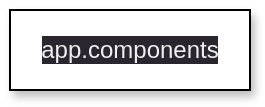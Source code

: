 <mxfile>
    <diagram id="snUg7i4vwmpuWJqTueTx" name="Page-1">
        <mxGraphModel dx="1058" dy="458" grid="1" gridSize="10" guides="1" tooltips="1" connect="1" arrows="1" fold="1" page="1" pageScale="1" pageWidth="850" pageHeight="1100" math="0" shadow="0">
            <root>
                <mxCell id="0"/>
                <mxCell id="1" parent="0"/>
                <mxCell id="3" value="&lt;span style=&quot;color: rgb(240, 240, 240); font-family: Helvetica; font-size: 12px; font-style: normal; font-variant-ligatures: normal; font-variant-caps: normal; font-weight: 400; letter-spacing: normal; orphans: 2; text-indent: 0px; text-transform: none; widows: 2; word-spacing: 0px; -webkit-text-stroke-width: 0px; background-color: rgb(42, 37, 47); text-decoration-thickness: initial; text-decoration-style: initial; text-decoration-color: initial; float: none; display: inline !important;&quot;&gt;app.components&lt;/span&gt;" style="whiteSpace=wrap;html=1;shadow=1;align=center;" vertex="1" parent="1">
                    <mxGeometry x="490" y="350" width="120" height="40" as="geometry"/>
                </mxCell>
            </root>
        </mxGraphModel>
    </diagram>
</mxfile>